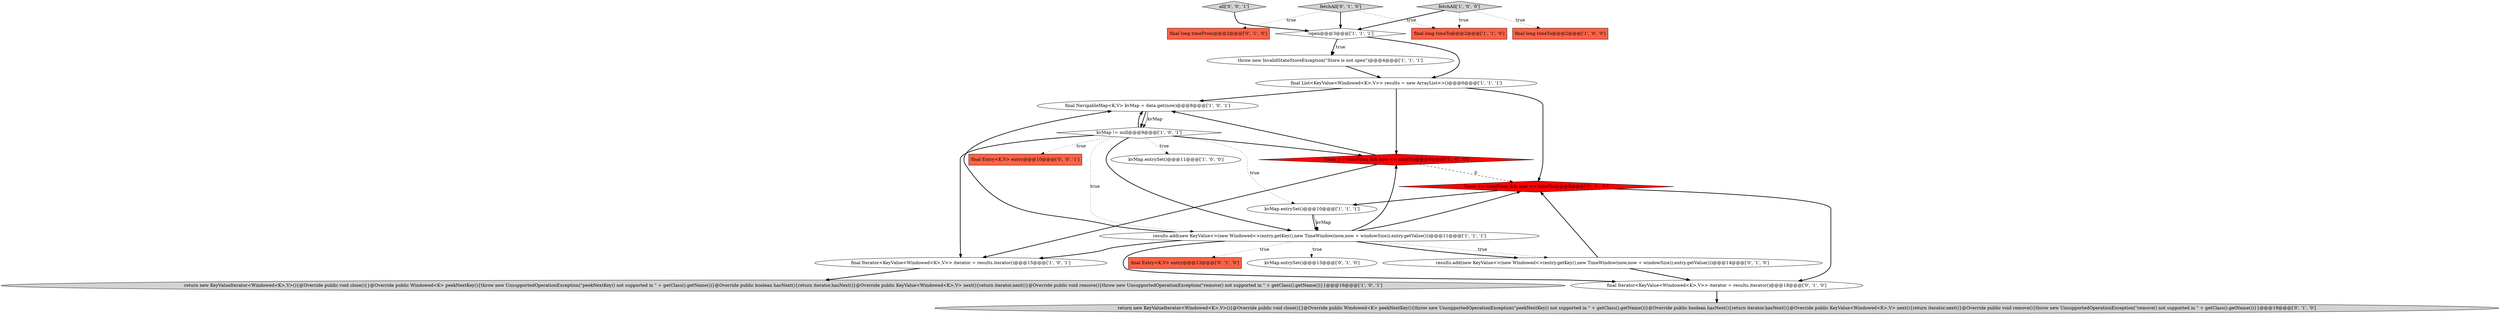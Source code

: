 digraph {
3 [style = filled, label = "final NavigableMap<K,V> kvMap = data.get(now)@@@8@@@['1', '0', '1']", fillcolor = white, shape = ellipse image = "AAA0AAABBB1BBB"];
13 [style = filled, label = "results.add(new KeyValue<>(new Windowed<>(entry.getKey(),new TimeWindow(now,now + windowSize)),entry.getValue()))@@@11@@@['1', '1', '1']", fillcolor = white, shape = ellipse image = "AAA0AAABBB1BBB"];
15 [style = filled, label = "final Iterator<KeyValue<Windowed<K>,V>> iterator = results.iterator()@@@18@@@['0', '1', '0']", fillcolor = white, shape = ellipse image = "AAA0AAABBB2BBB"];
1 [style = filled, label = "kvMap.entrySet()@@@11@@@['1', '0', '0']", fillcolor = white, shape = ellipse image = "AAA0AAABBB1BBB"];
20 [style = filled, label = "fetchAll['0', '1', '0']", fillcolor = lightgray, shape = diamond image = "AAA0AAABBB2BBB"];
6 [style = filled, label = "throw new InvalidStateStoreException(\"Store is not open\")@@@4@@@['1', '1', '1']", fillcolor = white, shape = ellipse image = "AAA0AAABBB1BBB"];
8 [style = filled, label = "final long timeTo@@@2@@@['1', '1', '0']", fillcolor = tomato, shape = box image = "AAA0AAABBB1BBB"];
11 [style = filled, label = "kvMap.entrySet()@@@10@@@['1', '1', '1']", fillcolor = white, shape = ellipse image = "AAA0AAABBB1BBB"];
18 [style = filled, label = "final Entry<K,V> entry@@@13@@@['0', '1', '0']", fillcolor = tomato, shape = box image = "AAA0AAABBB2BBB"];
21 [style = filled, label = "kvMap.entrySet()@@@13@@@['0', '1', '0']", fillcolor = white, shape = ellipse image = "AAA0AAABBB2BBB"];
2 [style = filled, label = "final Iterator<KeyValue<Windowed<K>,V>> iterator = results.iterator()@@@15@@@['1', '0', '1']", fillcolor = white, shape = ellipse image = "AAA0AAABBB1BBB"];
16 [style = filled, label = "!(now >= timeFrom && now <= timeTo)@@@8@@@['0', '1', '0']", fillcolor = red, shape = diamond image = "AAA1AAABBB2BBB"];
0 [style = filled, label = "final long timeTo@@@2@@@['1', '0', '0']", fillcolor = tomato, shape = box image = "AAA0AAABBB1BBB"];
7 [style = filled, label = "kvMap != null@@@9@@@['1', '0', '1']", fillcolor = white, shape = diamond image = "AAA0AAABBB1BBB"];
9 [style = filled, label = "!open@@@3@@@['1', '1', '1']", fillcolor = white, shape = diamond image = "AAA0AAABBB1BBB"];
4 [style = filled, label = "final List<KeyValue<Windowed<K>,V>> results = new ArrayList<>()@@@6@@@['1', '1', '1']", fillcolor = white, shape = ellipse image = "AAA0AAABBB1BBB"];
12 [style = filled, label = "return new KeyValueIterator<Windowed<K>,V>(){@Override public void close(){}@Override public Windowed<K> peekNextKey(){throw new UnsupportedOperationException(\"peekNextKey() not supported in \" + getClass().getName())}@Override public boolean hasNext(){return iterator.hasNext()}@Override public KeyValue<Windowed<K>,V> next(){return iterator.next()}@Override public void remove(){throw new UnsupportedOperationException(\"remove() not supported in \" + getClass().getName())}}@@@16@@@['1', '0', '1']", fillcolor = lightgray, shape = ellipse image = "AAA0AAABBB1BBB"];
23 [style = filled, label = "all['0', '0', '1']", fillcolor = lightgray, shape = diamond image = "AAA0AAABBB3BBB"];
22 [style = filled, label = "final Entry<K,V> entry@@@10@@@['0', '0', '1']", fillcolor = tomato, shape = box image = "AAA0AAABBB3BBB"];
5 [style = filled, label = "fetchAll['1', '0', '0']", fillcolor = lightgray, shape = diamond image = "AAA0AAABBB1BBB"];
10 [style = filled, label = "!(now >= timeFrom && now <= timeTo)@@@8@@@['1', '0', '0']", fillcolor = red, shape = diamond image = "AAA1AAABBB1BBB"];
19 [style = filled, label = "results.add(new KeyValue<>(new Windowed<>(entry.getKey(),new TimeWindow(now,now + windowSize)),entry.getValue()))@@@14@@@['0', '1', '0']", fillcolor = white, shape = ellipse image = "AAA0AAABBB2BBB"];
14 [style = filled, label = "return new KeyValueIterator<Windowed<K>,V>(){@Override public void close(){}@Override public Windowed<K> peekNextKey(){throw new UnsupportedOperationException(\"peekNextKey() not supported in \" + getClass().getName())}@Override public boolean hasNext(){return iterator.hasNext()}@Override public KeyValue<Windowed<K>,V> next(){return iterator.next()}@Override public void remove(){throw new UnsupportedOperationException(\"remove() not supported in \" + getClass().getName())}}@@@19@@@['0', '1', '0']", fillcolor = lightgray, shape = ellipse image = "AAA0AAABBB2BBB"];
17 [style = filled, label = "final long timeFrom@@@2@@@['0', '1', '0']", fillcolor = tomato, shape = box image = "AAA0AAABBB2BBB"];
7->13 [style = bold, label=""];
4->10 [style = bold, label=""];
13->10 [style = bold, label=""];
16->15 [style = bold, label=""];
4->3 [style = bold, label=""];
13->18 [style = dotted, label="true"];
16->11 [style = bold, label=""];
5->9 [style = bold, label=""];
15->14 [style = bold, label=""];
20->9 [style = bold, label=""];
7->10 [style = bold, label=""];
20->17 [style = dotted, label="true"];
20->8 [style = dotted, label="true"];
7->13 [style = dotted, label="true"];
9->4 [style = bold, label=""];
11->13 [style = solid, label="kvMap"];
13->19 [style = dotted, label="true"];
10->3 [style = bold, label=""];
5->0 [style = dotted, label="true"];
9->6 [style = dotted, label="true"];
13->16 [style = bold, label=""];
7->3 [style = bold, label=""];
2->12 [style = bold, label=""];
9->6 [style = bold, label=""];
19->16 [style = bold, label=""];
6->4 [style = bold, label=""];
13->19 [style = bold, label=""];
7->11 [style = dotted, label="true"];
13->3 [style = bold, label=""];
3->7 [style = bold, label=""];
13->21 [style = dotted, label="true"];
7->2 [style = bold, label=""];
11->13 [style = bold, label=""];
10->2 [style = bold, label=""];
3->7 [style = solid, label="kvMap"];
13->15 [style = bold, label=""];
10->16 [style = dashed, label="0"];
5->8 [style = dotted, label="true"];
7->22 [style = dotted, label="true"];
7->1 [style = dotted, label="true"];
19->15 [style = bold, label=""];
23->9 [style = bold, label=""];
4->16 [style = bold, label=""];
13->2 [style = bold, label=""];
}
